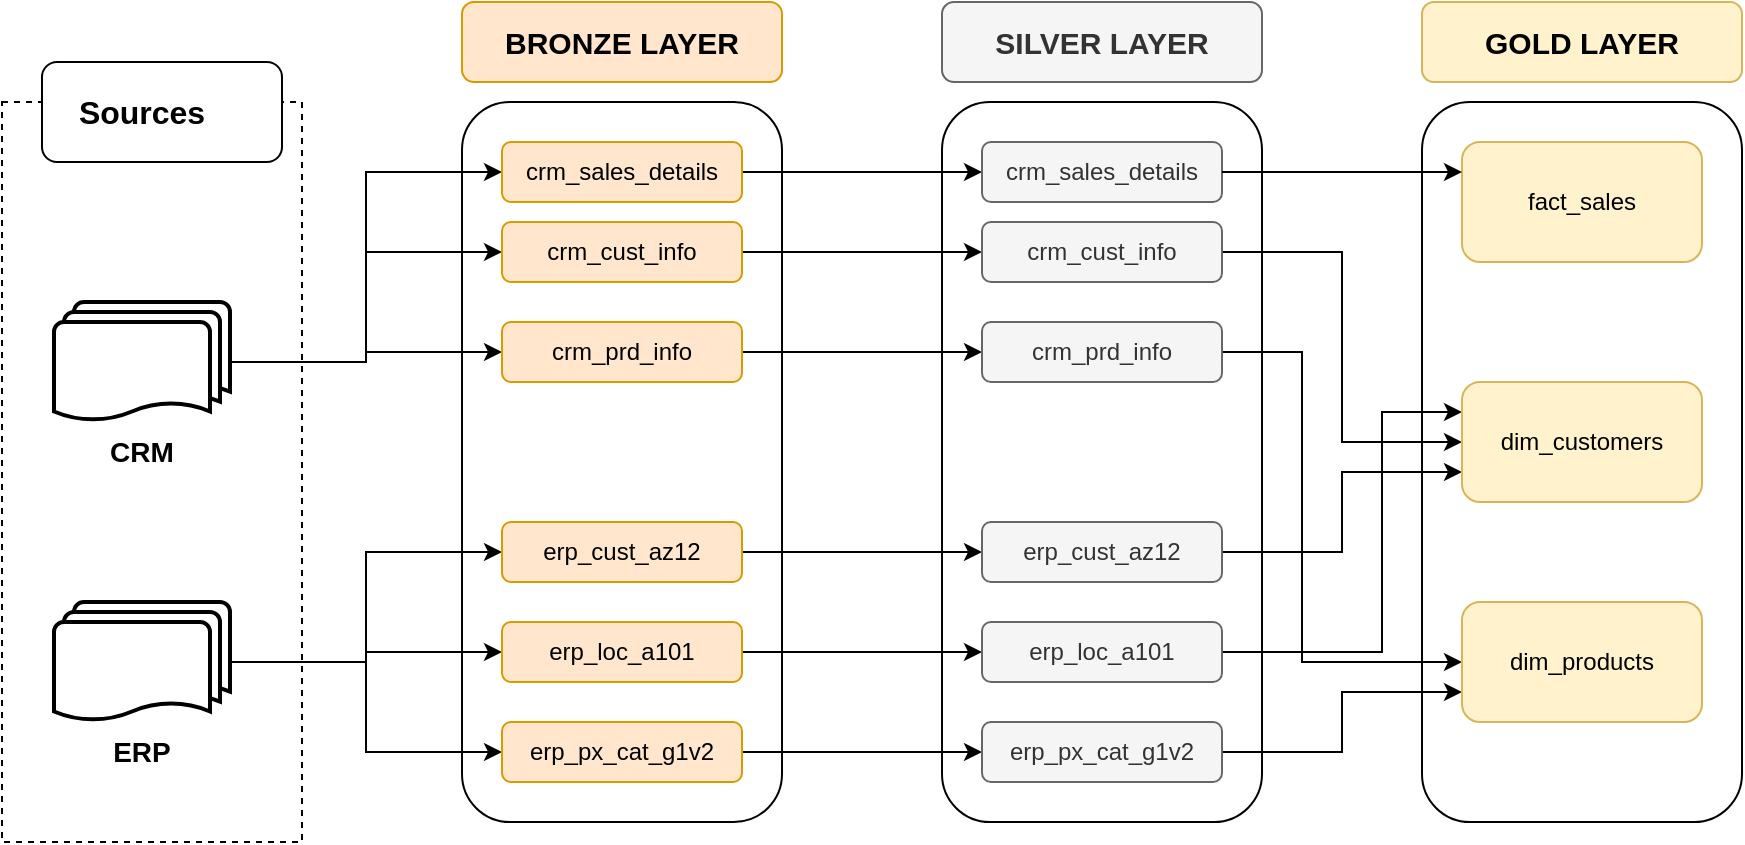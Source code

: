 <mxfile version="27.0.9">
  <diagram name="Page-1" id="U-P5mPnOrzKCEz7zCTf2">
    <mxGraphModel dx="1029" dy="668" grid="1" gridSize="10" guides="1" tooltips="1" connect="1" arrows="1" fold="1" page="1" pageScale="1" pageWidth="850" pageHeight="1100" math="0" shadow="0">
      <root>
        <mxCell id="0" />
        <mxCell id="1" parent="0" />
        <mxCell id="djiKU9B5xRxSDOZJSzJr-1" value="" style="rounded=0;whiteSpace=wrap;html=1;dashed=1;" vertex="1" parent="1">
          <mxGeometry x="90" y="120" width="150" height="370" as="geometry" />
        </mxCell>
        <mxCell id="djiKU9B5xRxSDOZJSzJr-2" value="" style="rounded=1;whiteSpace=wrap;html=1;" vertex="1" parent="1">
          <mxGeometry x="110" y="100" width="120" height="50" as="geometry" />
        </mxCell>
        <mxCell id="djiKU9B5xRxSDOZJSzJr-3" value="&lt;b&gt;&lt;font style=&quot;font-size: 16px;&quot;&gt;Sources&lt;/font&gt;&lt;/b&gt;" style="text;html=1;align=center;verticalAlign=middle;whiteSpace=wrap;rounded=0;" vertex="1" parent="1">
          <mxGeometry x="130" y="110" width="60" height="30" as="geometry" />
        </mxCell>
        <mxCell id="djiKU9B5xRxSDOZJSzJr-36" style="edgeStyle=orthogonalEdgeStyle;rounded=0;orthogonalLoop=1;jettySize=auto;html=1;entryX=0;entryY=0.5;entryDx=0;entryDy=0;" edge="1" parent="1" source="djiKU9B5xRxSDOZJSzJr-4" target="djiKU9B5xRxSDOZJSzJr-10">
          <mxGeometry relative="1" as="geometry" />
        </mxCell>
        <mxCell id="djiKU9B5xRxSDOZJSzJr-37" style="edgeStyle=orthogonalEdgeStyle;rounded=0;orthogonalLoop=1;jettySize=auto;html=1;entryX=0;entryY=0.5;entryDx=0;entryDy=0;" edge="1" parent="1" source="djiKU9B5xRxSDOZJSzJr-4" target="djiKU9B5xRxSDOZJSzJr-13">
          <mxGeometry relative="1" as="geometry" />
        </mxCell>
        <mxCell id="djiKU9B5xRxSDOZJSzJr-38" style="edgeStyle=orthogonalEdgeStyle;rounded=0;orthogonalLoop=1;jettySize=auto;html=1;" edge="1" parent="1" source="djiKU9B5xRxSDOZJSzJr-4" target="djiKU9B5xRxSDOZJSzJr-15">
          <mxGeometry relative="1" as="geometry" />
        </mxCell>
        <mxCell id="djiKU9B5xRxSDOZJSzJr-4" value="" style="strokeWidth=2;html=1;shape=mxgraph.flowchart.multi-document;whiteSpace=wrap;" vertex="1" parent="1">
          <mxGeometry x="116" y="220" width="88" height="60" as="geometry" />
        </mxCell>
        <mxCell id="djiKU9B5xRxSDOZJSzJr-39" style="edgeStyle=orthogonalEdgeStyle;rounded=0;orthogonalLoop=1;jettySize=auto;html=1;entryX=0;entryY=0.5;entryDx=0;entryDy=0;" edge="1" parent="1" source="djiKU9B5xRxSDOZJSzJr-5" target="djiKU9B5xRxSDOZJSzJr-16">
          <mxGeometry relative="1" as="geometry" />
        </mxCell>
        <mxCell id="djiKU9B5xRxSDOZJSzJr-40" style="edgeStyle=orthogonalEdgeStyle;rounded=0;orthogonalLoop=1;jettySize=auto;html=1;" edge="1" parent="1" source="djiKU9B5xRxSDOZJSzJr-5" target="djiKU9B5xRxSDOZJSzJr-12">
          <mxGeometry relative="1" as="geometry" />
        </mxCell>
        <mxCell id="djiKU9B5xRxSDOZJSzJr-41" style="edgeStyle=orthogonalEdgeStyle;rounded=0;orthogonalLoop=1;jettySize=auto;html=1;" edge="1" parent="1" source="djiKU9B5xRxSDOZJSzJr-5" target="djiKU9B5xRxSDOZJSzJr-14">
          <mxGeometry relative="1" as="geometry" />
        </mxCell>
        <mxCell id="djiKU9B5xRxSDOZJSzJr-5" value="" style="strokeWidth=2;html=1;shape=mxgraph.flowchart.multi-document;whiteSpace=wrap;" vertex="1" parent="1">
          <mxGeometry x="116" y="370" width="88" height="60" as="geometry" />
        </mxCell>
        <mxCell id="djiKU9B5xRxSDOZJSzJr-6" value="&lt;b&gt;&lt;font style=&quot;font-size: 14px;&quot;&gt;CRM&lt;/font&gt;&lt;/b&gt;" style="text;html=1;align=center;verticalAlign=middle;whiteSpace=wrap;rounded=0;" vertex="1" parent="1">
          <mxGeometry x="130" y="280" width="60" height="30" as="geometry" />
        </mxCell>
        <mxCell id="djiKU9B5xRxSDOZJSzJr-7" value="&lt;b&gt;&lt;font style=&quot;font-size: 14px;&quot;&gt;ERP&lt;/font&gt;&lt;/b&gt;" style="text;html=1;align=center;verticalAlign=middle;whiteSpace=wrap;rounded=0;" vertex="1" parent="1">
          <mxGeometry x="130" y="430" width="60" height="30" as="geometry" />
        </mxCell>
        <mxCell id="djiKU9B5xRxSDOZJSzJr-8" value="" style="rounded=1;whiteSpace=wrap;html=1;fillColor=none;" vertex="1" parent="1">
          <mxGeometry x="320" y="120" width="160" height="360" as="geometry" />
        </mxCell>
        <mxCell id="djiKU9B5xRxSDOZJSzJr-9" value="&lt;b&gt;&lt;font style=&quot;font-size: 15px;&quot;&gt;BRONZE LAYER&lt;/font&gt;&lt;/b&gt;" style="rounded=1;whiteSpace=wrap;html=1;fillColor=#ffe6cc;strokeColor=#d79b00;" vertex="1" parent="1">
          <mxGeometry x="320" y="70" width="160" height="40" as="geometry" />
        </mxCell>
        <mxCell id="djiKU9B5xRxSDOZJSzJr-42" style="edgeStyle=orthogonalEdgeStyle;rounded=0;orthogonalLoop=1;jettySize=auto;html=1;entryX=0;entryY=0.5;entryDx=0;entryDy=0;" edge="1" parent="1" source="djiKU9B5xRxSDOZJSzJr-10" target="djiKU9B5xRxSDOZJSzJr-20">
          <mxGeometry relative="1" as="geometry" />
        </mxCell>
        <mxCell id="djiKU9B5xRxSDOZJSzJr-10" value="" style="rounded=1;whiteSpace=wrap;html=1;fillColor=#ffe6cc;strokeColor=#d79b00;" vertex="1" parent="1">
          <mxGeometry x="340" y="140" width="120" height="30" as="geometry" />
        </mxCell>
        <mxCell id="djiKU9B5xRxSDOZJSzJr-46" style="edgeStyle=orthogonalEdgeStyle;rounded=0;orthogonalLoop=1;jettySize=auto;html=1;" edge="1" parent="1" source="djiKU9B5xRxSDOZJSzJr-12" target="djiKU9B5xRxSDOZJSzJr-21">
          <mxGeometry relative="1" as="geometry" />
        </mxCell>
        <mxCell id="djiKU9B5xRxSDOZJSzJr-12" value="erp_loc_a101" style="rounded=1;whiteSpace=wrap;html=1;fillColor=#ffe6cc;strokeColor=#d79b00;" vertex="1" parent="1">
          <mxGeometry x="340" y="380" width="120" height="30" as="geometry" />
        </mxCell>
        <mxCell id="djiKU9B5xRxSDOZJSzJr-43" style="edgeStyle=orthogonalEdgeStyle;rounded=0;orthogonalLoop=1;jettySize=auto;html=1;" edge="1" parent="1" source="djiKU9B5xRxSDOZJSzJr-13" target="djiKU9B5xRxSDOZJSzJr-22">
          <mxGeometry relative="1" as="geometry" />
        </mxCell>
        <mxCell id="djiKU9B5xRxSDOZJSzJr-13" value="crm_cust_info" style="rounded=1;whiteSpace=wrap;html=1;fillColor=#ffe6cc;strokeColor=#d79b00;" vertex="1" parent="1">
          <mxGeometry x="340" y="180" width="120" height="30" as="geometry" />
        </mxCell>
        <mxCell id="djiKU9B5xRxSDOZJSzJr-47" style="edgeStyle=orthogonalEdgeStyle;rounded=0;orthogonalLoop=1;jettySize=auto;html=1;" edge="1" parent="1" source="djiKU9B5xRxSDOZJSzJr-14" target="djiKU9B5xRxSDOZJSzJr-23">
          <mxGeometry relative="1" as="geometry" />
        </mxCell>
        <mxCell id="djiKU9B5xRxSDOZJSzJr-14" value="erp_px_cat_g1v2" style="rounded=1;whiteSpace=wrap;html=1;fillColor=#ffe6cc;strokeColor=#d79b00;" vertex="1" parent="1">
          <mxGeometry x="340" y="430" width="120" height="30" as="geometry" />
        </mxCell>
        <mxCell id="djiKU9B5xRxSDOZJSzJr-44" style="edgeStyle=orthogonalEdgeStyle;rounded=0;orthogonalLoop=1;jettySize=auto;html=1;" edge="1" parent="1" source="djiKU9B5xRxSDOZJSzJr-15" target="djiKU9B5xRxSDOZJSzJr-24">
          <mxGeometry relative="1" as="geometry" />
        </mxCell>
        <mxCell id="djiKU9B5xRxSDOZJSzJr-15" value="crm_prd_info" style="rounded=1;whiteSpace=wrap;html=1;fillColor=#ffe6cc;strokeColor=#d79b00;" vertex="1" parent="1">
          <mxGeometry x="340" y="230" width="120" height="30" as="geometry" />
        </mxCell>
        <mxCell id="djiKU9B5xRxSDOZJSzJr-45" style="edgeStyle=orthogonalEdgeStyle;rounded=0;orthogonalLoop=1;jettySize=auto;html=1;" edge="1" parent="1" source="djiKU9B5xRxSDOZJSzJr-16" target="djiKU9B5xRxSDOZJSzJr-25">
          <mxGeometry relative="1" as="geometry" />
        </mxCell>
        <mxCell id="djiKU9B5xRxSDOZJSzJr-16" value="erp_cust_az12" style="rounded=1;whiteSpace=wrap;html=1;fillColor=#ffe6cc;strokeColor=#d79b00;" vertex="1" parent="1">
          <mxGeometry x="340" y="330" width="120" height="30" as="geometry" />
        </mxCell>
        <mxCell id="djiKU9B5xRxSDOZJSzJr-17" value="crm_sales_details" style="text;html=1;align=center;verticalAlign=middle;whiteSpace=wrap;rounded=0;" vertex="1" parent="1">
          <mxGeometry x="370" y="140" width="60" height="30" as="geometry" />
        </mxCell>
        <mxCell id="djiKU9B5xRxSDOZJSzJr-18" value="" style="rounded=1;whiteSpace=wrap;html=1;fillColor=none;" vertex="1" parent="1">
          <mxGeometry x="560" y="120" width="160" height="360" as="geometry" />
        </mxCell>
        <mxCell id="djiKU9B5xRxSDOZJSzJr-19" value="&lt;b&gt;&lt;font style=&quot;font-size: 15px;&quot;&gt;SILVER LAYER&lt;/font&gt;&lt;/b&gt;" style="rounded=1;whiteSpace=wrap;html=1;fillColor=#f5f5f5;strokeColor=#666666;fontColor=#333333;" vertex="1" parent="1">
          <mxGeometry x="560" y="70" width="160" height="40" as="geometry" />
        </mxCell>
        <mxCell id="djiKU9B5xRxSDOZJSzJr-20" value="crm_sales_details" style="rounded=1;whiteSpace=wrap;html=1;fillColor=#f5f5f5;strokeColor=#666666;fontColor=#333333;" vertex="1" parent="1">
          <mxGeometry x="580" y="140" width="120" height="30" as="geometry" />
        </mxCell>
        <mxCell id="djiKU9B5xRxSDOZJSzJr-52" style="edgeStyle=orthogonalEdgeStyle;rounded=0;orthogonalLoop=1;jettySize=auto;html=1;entryX=0;entryY=0.25;entryDx=0;entryDy=0;" edge="1" parent="1" source="djiKU9B5xRxSDOZJSzJr-21" target="djiKU9B5xRxSDOZJSzJr-31">
          <mxGeometry relative="1" as="geometry">
            <Array as="points">
              <mxPoint x="780" y="395" />
              <mxPoint x="780" y="275" />
            </Array>
          </mxGeometry>
        </mxCell>
        <mxCell id="djiKU9B5xRxSDOZJSzJr-21" value="erp_loc_a101" style="rounded=1;whiteSpace=wrap;html=1;fillColor=#f5f5f5;strokeColor=#666666;fontColor=#333333;" vertex="1" parent="1">
          <mxGeometry x="580" y="380" width="120" height="30" as="geometry" />
        </mxCell>
        <mxCell id="djiKU9B5xRxSDOZJSzJr-49" style="edgeStyle=orthogonalEdgeStyle;rounded=0;orthogonalLoop=1;jettySize=auto;html=1;entryX=0;entryY=0.5;entryDx=0;entryDy=0;" edge="1" parent="1" source="djiKU9B5xRxSDOZJSzJr-22" target="djiKU9B5xRxSDOZJSzJr-31">
          <mxGeometry relative="1" as="geometry" />
        </mxCell>
        <mxCell id="djiKU9B5xRxSDOZJSzJr-22" value="crm_cust_info" style="rounded=1;whiteSpace=wrap;html=1;fillColor=#f5f5f5;strokeColor=#666666;fontColor=#333333;" vertex="1" parent="1">
          <mxGeometry x="580" y="180" width="120" height="30" as="geometry" />
        </mxCell>
        <mxCell id="djiKU9B5xRxSDOZJSzJr-53" style="edgeStyle=orthogonalEdgeStyle;rounded=0;orthogonalLoop=1;jettySize=auto;html=1;entryX=0;entryY=0.75;entryDx=0;entryDy=0;" edge="1" parent="1" source="djiKU9B5xRxSDOZJSzJr-23" target="djiKU9B5xRxSDOZJSzJr-32">
          <mxGeometry relative="1" as="geometry" />
        </mxCell>
        <mxCell id="djiKU9B5xRxSDOZJSzJr-23" value="erp_px_cat_g1v2" style="rounded=1;whiteSpace=wrap;html=1;fillColor=#f5f5f5;strokeColor=#666666;fontColor=#333333;" vertex="1" parent="1">
          <mxGeometry x="580" y="430" width="120" height="30" as="geometry" />
        </mxCell>
        <mxCell id="djiKU9B5xRxSDOZJSzJr-50" style="edgeStyle=orthogonalEdgeStyle;rounded=0;orthogonalLoop=1;jettySize=auto;html=1;entryX=0;entryY=0.5;entryDx=0;entryDy=0;" edge="1" parent="1" source="djiKU9B5xRxSDOZJSzJr-24" target="djiKU9B5xRxSDOZJSzJr-32">
          <mxGeometry relative="1" as="geometry">
            <Array as="points">
              <mxPoint x="740" y="245" />
              <mxPoint x="740" y="400" />
            </Array>
          </mxGeometry>
        </mxCell>
        <mxCell id="djiKU9B5xRxSDOZJSzJr-24" value="crm_prd_info" style="rounded=1;whiteSpace=wrap;html=1;fillColor=#f5f5f5;strokeColor=#666666;fontColor=#333333;" vertex="1" parent="1">
          <mxGeometry x="580" y="230" width="120" height="30" as="geometry" />
        </mxCell>
        <mxCell id="djiKU9B5xRxSDOZJSzJr-51" style="edgeStyle=orthogonalEdgeStyle;rounded=0;orthogonalLoop=1;jettySize=auto;html=1;entryX=0;entryY=0.75;entryDx=0;entryDy=0;" edge="1" parent="1" source="djiKU9B5xRxSDOZJSzJr-25" target="djiKU9B5xRxSDOZJSzJr-31">
          <mxGeometry relative="1" as="geometry" />
        </mxCell>
        <mxCell id="djiKU9B5xRxSDOZJSzJr-25" value="erp_cust_az12" style="rounded=1;whiteSpace=wrap;html=1;fillColor=#f5f5f5;strokeColor=#666666;fontColor=#333333;" vertex="1" parent="1">
          <mxGeometry x="580" y="330" width="120" height="30" as="geometry" />
        </mxCell>
        <mxCell id="djiKU9B5xRxSDOZJSzJr-27" value="" style="rounded=1;whiteSpace=wrap;html=1;fillColor=none;" vertex="1" parent="1">
          <mxGeometry x="800" y="120" width="160" height="360" as="geometry" />
        </mxCell>
        <mxCell id="djiKU9B5xRxSDOZJSzJr-29" value="&lt;span style=&quot;font-size: 15px;&quot;&gt;&lt;b&gt;GOLD LAYER&lt;/b&gt;&lt;/span&gt;" style="rounded=1;whiteSpace=wrap;html=1;fillColor=#fff2cc;strokeColor=#d6b656;" vertex="1" parent="1">
          <mxGeometry x="800" y="70" width="160" height="40" as="geometry" />
        </mxCell>
        <mxCell id="djiKU9B5xRxSDOZJSzJr-30" value="fact_sales" style="rounded=1;whiteSpace=wrap;html=1;fillColor=#fff2cc;strokeColor=#d6b656;" vertex="1" parent="1">
          <mxGeometry x="820" y="140" width="120" height="60" as="geometry" />
        </mxCell>
        <mxCell id="djiKU9B5xRxSDOZJSzJr-31" value="dim_customers" style="rounded=1;whiteSpace=wrap;html=1;fillColor=#fff2cc;strokeColor=#d6b656;" vertex="1" parent="1">
          <mxGeometry x="820" y="260" width="120" height="60" as="geometry" />
        </mxCell>
        <mxCell id="djiKU9B5xRxSDOZJSzJr-32" value="dim_products" style="rounded=1;whiteSpace=wrap;html=1;fillColor=#fff2cc;strokeColor=#d6b656;" vertex="1" parent="1">
          <mxGeometry x="820" y="370" width="120" height="60" as="geometry" />
        </mxCell>
        <mxCell id="djiKU9B5xRxSDOZJSzJr-48" style="edgeStyle=orthogonalEdgeStyle;rounded=0;orthogonalLoop=1;jettySize=auto;html=1;" edge="1" parent="1" source="djiKU9B5xRxSDOZJSzJr-20">
          <mxGeometry relative="1" as="geometry">
            <mxPoint x="820" y="155" as="targetPoint" />
          </mxGeometry>
        </mxCell>
      </root>
    </mxGraphModel>
  </diagram>
</mxfile>
